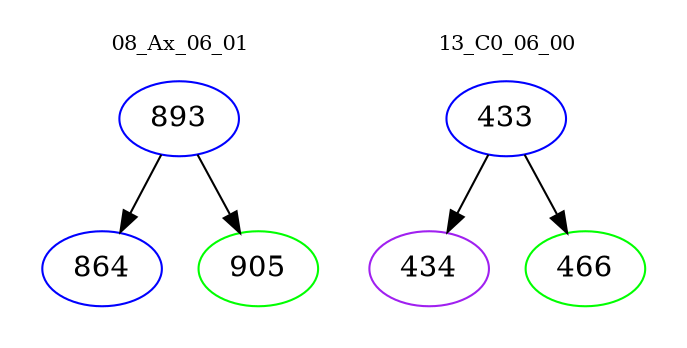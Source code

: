 digraph{
subgraph cluster_0 {
color = white
label = "08_Ax_06_01";
fontsize=10;
T0_893 [label="893", color="blue"]
T0_893 -> T0_864 [color="black"]
T0_864 [label="864", color="blue"]
T0_893 -> T0_905 [color="black"]
T0_905 [label="905", color="green"]
}
subgraph cluster_1 {
color = white
label = "13_C0_06_00";
fontsize=10;
T1_433 [label="433", color="blue"]
T1_433 -> T1_434 [color="black"]
T1_434 [label="434", color="purple"]
T1_433 -> T1_466 [color="black"]
T1_466 [label="466", color="green"]
}
}
